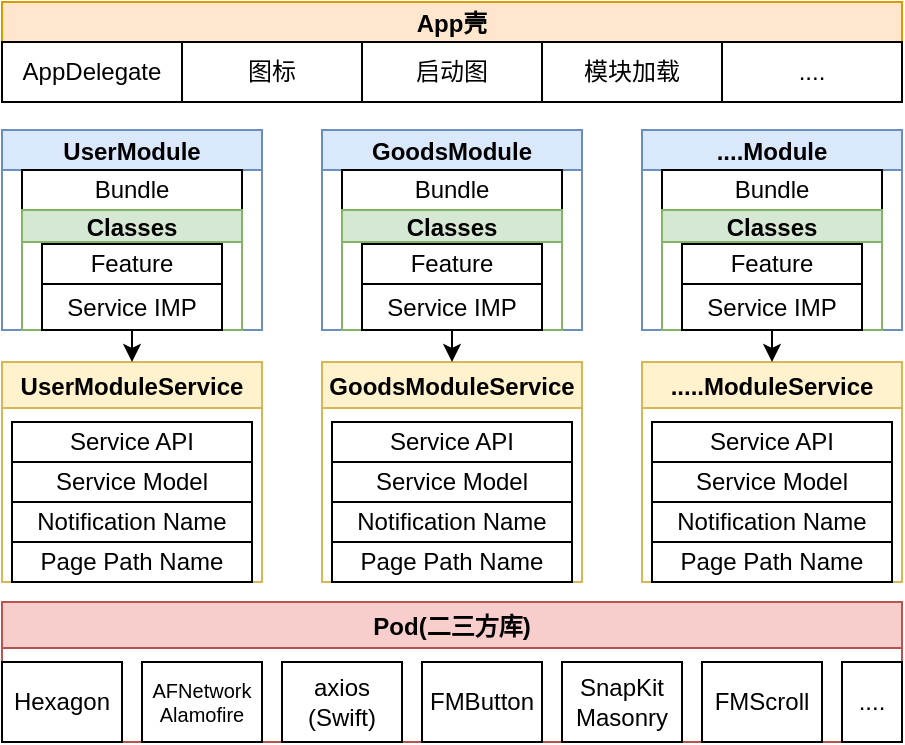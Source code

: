 <mxfile version="14.5.3" type="github">
  <diagram id="prtHgNgQTEPvFCAcTncT" name="Page-1">
    <mxGraphModel dx="1566" dy="781" grid="1" gridSize="10" guides="1" tooltips="1" connect="1" arrows="1" fold="1" page="1" pageScale="1" pageWidth="827" pageHeight="1169" math="0" shadow="0">
      <root>
        <mxCell id="0" />
        <mxCell id="1" parent="0" />
        <mxCell id="YU95mLcBvVO3n_A5TRTx-8" value="App壳" style="swimlane;startSize=20;fillColor=#ffe6cc;strokeColor=#d79b00;" parent="1" vertex="1">
          <mxGeometry x="160" y="80" width="450" height="50" as="geometry" />
        </mxCell>
        <mxCell id="YU95mLcBvVO3n_A5TRTx-9" value="AppDelegate" style="rounded=0;whiteSpace=wrap;html=1;" parent="YU95mLcBvVO3n_A5TRTx-8" vertex="1">
          <mxGeometry y="20" width="90" height="30" as="geometry" />
        </mxCell>
        <mxCell id="YU95mLcBvVO3n_A5TRTx-10" value="图标" style="rounded=0;whiteSpace=wrap;html=1;" parent="YU95mLcBvVO3n_A5TRTx-8" vertex="1">
          <mxGeometry x="90" y="20" width="90" height="30" as="geometry" />
        </mxCell>
        <mxCell id="YU95mLcBvVO3n_A5TRTx-11" value="启动图" style="rounded=0;whiteSpace=wrap;html=1;" parent="YU95mLcBvVO3n_A5TRTx-8" vertex="1">
          <mxGeometry x="180" y="20" width="90" height="30" as="geometry" />
        </mxCell>
        <mxCell id="YU95mLcBvVO3n_A5TRTx-12" value="模块加载" style="rounded=0;whiteSpace=wrap;html=1;" parent="YU95mLcBvVO3n_A5TRTx-8" vertex="1">
          <mxGeometry x="270" y="20" width="90" height="30" as="geometry" />
        </mxCell>
        <mxCell id="YU95mLcBvVO3n_A5TRTx-13" value="...." style="rounded=0;whiteSpace=wrap;html=1;" parent="YU95mLcBvVO3n_A5TRTx-8" vertex="1">
          <mxGeometry x="360" y="20" width="90" height="30" as="geometry" />
        </mxCell>
        <mxCell id="YU95mLcBvVO3n_A5TRTx-14" value="UserModule" style="swimlane;startSize=20;fillColor=#dae8fc;strokeColor=#6c8ebf;swimlaneFillColor=#ffffff;" parent="1" vertex="1">
          <mxGeometry x="160" y="144" width="130" height="100" as="geometry" />
        </mxCell>
        <mxCell id="YU95mLcBvVO3n_A5TRTx-15" value="Bundle" style="rounded=0;whiteSpace=wrap;html=1;" parent="YU95mLcBvVO3n_A5TRTx-14" vertex="1">
          <mxGeometry x="10" y="20" width="110" height="20" as="geometry" />
        </mxCell>
        <mxCell id="YU95mLcBvVO3n_A5TRTx-16" value="Classes" style="swimlane;fillColor=#d5e8d4;strokeColor=#82b366;startSize=16;" parent="YU95mLcBvVO3n_A5TRTx-14" vertex="1">
          <mxGeometry x="10" y="40" width="110" height="60" as="geometry" />
        </mxCell>
        <mxCell id="YU95mLcBvVO3n_A5TRTx-17" value="Service IMP" style="rounded=0;whiteSpace=wrap;html=1;" parent="YU95mLcBvVO3n_A5TRTx-16" vertex="1">
          <mxGeometry x="10" y="37" width="90" height="23" as="geometry" />
        </mxCell>
        <mxCell id="YU95mLcBvVO3n_A5TRTx-18" value="Feature" style="rounded=0;whiteSpace=wrap;html=1;" parent="YU95mLcBvVO3n_A5TRTx-16" vertex="1">
          <mxGeometry x="10" y="17" width="90" height="20" as="geometry" />
        </mxCell>
        <mxCell id="YU95mLcBvVO3n_A5TRTx-19" value="UserModuleService" style="swimlane;fillColor=#fff2cc;strokeColor=#d6b656;" parent="1" vertex="1">
          <mxGeometry x="160" y="260" width="130" height="110" as="geometry" />
        </mxCell>
        <mxCell id="YU95mLcBvVO3n_A5TRTx-22" value="Service API" style="rounded=0;whiteSpace=wrap;html=1;gradientColor=none;" parent="YU95mLcBvVO3n_A5TRTx-19" vertex="1">
          <mxGeometry x="5" y="30" width="120" height="20" as="geometry" />
        </mxCell>
        <mxCell id="YU95mLcBvVO3n_A5TRTx-23" value="Service Model" style="rounded=0;whiteSpace=wrap;html=1;gradientColor=none;" parent="YU95mLcBvVO3n_A5TRTx-19" vertex="1">
          <mxGeometry x="5" y="50" width="120" height="20" as="geometry" />
        </mxCell>
        <mxCell id="YU95mLcBvVO3n_A5TRTx-24" value="Notification Name" style="rounded=0;whiteSpace=wrap;html=1;gradientColor=none;" parent="YU95mLcBvVO3n_A5TRTx-19" vertex="1">
          <mxGeometry x="5" y="70" width="120" height="20" as="geometry" />
        </mxCell>
        <mxCell id="YU95mLcBvVO3n_A5TRTx-25" value="Page Path Name" style="rounded=0;whiteSpace=wrap;html=1;gradientColor=none;" parent="YU95mLcBvVO3n_A5TRTx-19" vertex="1">
          <mxGeometry x="5" y="90" width="120" height="20" as="geometry" />
        </mxCell>
        <mxCell id="YU95mLcBvVO3n_A5TRTx-20" style="edgeStyle=orthogonalEdgeStyle;rounded=0;orthogonalLoop=1;jettySize=auto;html=1;exitX=0.75;exitY=1;exitDx=0;exitDy=0;entryX=0.5;entryY=0;entryDx=0;entryDy=0;" parent="1" source="YU95mLcBvVO3n_A5TRTx-17" target="YU95mLcBvVO3n_A5TRTx-19" edge="1">
          <mxGeometry relative="1" as="geometry" />
        </mxCell>
        <mxCell id="YU95mLcBvVO3n_A5TRTx-27" value="GoodsModule" style="swimlane;startSize=20;fillColor=#dae8fc;strokeColor=#6c8ebf;swimlaneFillColor=#ffffff;" parent="1" vertex="1">
          <mxGeometry x="320" y="144" width="130" height="100" as="geometry" />
        </mxCell>
        <mxCell id="YU95mLcBvVO3n_A5TRTx-28" value="Bundle" style="rounded=0;whiteSpace=wrap;html=1;" parent="YU95mLcBvVO3n_A5TRTx-27" vertex="1">
          <mxGeometry x="10" y="20" width="110" height="20" as="geometry" />
        </mxCell>
        <mxCell id="YU95mLcBvVO3n_A5TRTx-29" value="Classes" style="swimlane;fillColor=#d5e8d4;strokeColor=#82b366;startSize=16;" parent="YU95mLcBvVO3n_A5TRTx-27" vertex="1">
          <mxGeometry x="10" y="40" width="110" height="60" as="geometry" />
        </mxCell>
        <mxCell id="YU95mLcBvVO3n_A5TRTx-30" value="Service IMP" style="rounded=0;whiteSpace=wrap;html=1;" parent="YU95mLcBvVO3n_A5TRTx-29" vertex="1">
          <mxGeometry x="10" y="37" width="90" height="23" as="geometry" />
        </mxCell>
        <mxCell id="YU95mLcBvVO3n_A5TRTx-31" value="Feature" style="rounded=0;whiteSpace=wrap;html=1;" parent="YU95mLcBvVO3n_A5TRTx-29" vertex="1">
          <mxGeometry x="10" y="17" width="90" height="20" as="geometry" />
        </mxCell>
        <mxCell id="YU95mLcBvVO3n_A5TRTx-32" value="GoodsModuleService" style="swimlane;fillColor=#fff2cc;strokeColor=#d6b656;" parent="1" vertex="1">
          <mxGeometry x="320" y="260" width="130" height="110" as="geometry" />
        </mxCell>
        <mxCell id="YU95mLcBvVO3n_A5TRTx-33" value="Service API" style="rounded=0;whiteSpace=wrap;html=1;gradientColor=none;" parent="YU95mLcBvVO3n_A5TRTx-32" vertex="1">
          <mxGeometry x="5" y="30" width="120" height="20" as="geometry" />
        </mxCell>
        <mxCell id="YU95mLcBvVO3n_A5TRTx-34" value="Service Model" style="rounded=0;whiteSpace=wrap;html=1;gradientColor=none;" parent="YU95mLcBvVO3n_A5TRTx-32" vertex="1">
          <mxGeometry x="5" y="50" width="120" height="20" as="geometry" />
        </mxCell>
        <mxCell id="YU95mLcBvVO3n_A5TRTx-35" value="Notification Name" style="rounded=0;whiteSpace=wrap;html=1;gradientColor=none;" parent="YU95mLcBvVO3n_A5TRTx-32" vertex="1">
          <mxGeometry x="5" y="70" width="120" height="20" as="geometry" />
        </mxCell>
        <mxCell id="YU95mLcBvVO3n_A5TRTx-36" value="Page Path Name" style="rounded=0;whiteSpace=wrap;html=1;gradientColor=none;" parent="YU95mLcBvVO3n_A5TRTx-32" vertex="1">
          <mxGeometry x="5" y="90" width="120" height="20" as="geometry" />
        </mxCell>
        <mxCell id="YU95mLcBvVO3n_A5TRTx-37" style="edgeStyle=orthogonalEdgeStyle;rounded=0;orthogonalLoop=1;jettySize=auto;html=1;exitX=0.75;exitY=1;exitDx=0;exitDy=0;entryX=0.5;entryY=0;entryDx=0;entryDy=0;" parent="1" source="YU95mLcBvVO3n_A5TRTx-30" target="YU95mLcBvVO3n_A5TRTx-32" edge="1">
          <mxGeometry relative="1" as="geometry" />
        </mxCell>
        <mxCell id="NfKm2U22eVUN3z-CTc0W-1" value="....Module" style="swimlane;startSize=20;fillColor=#dae8fc;strokeColor=#6c8ebf;swimlaneFillColor=#ffffff;" vertex="1" parent="1">
          <mxGeometry x="480" y="144" width="130" height="100" as="geometry" />
        </mxCell>
        <mxCell id="NfKm2U22eVUN3z-CTc0W-2" value="Bundle" style="rounded=0;whiteSpace=wrap;html=1;" vertex="1" parent="NfKm2U22eVUN3z-CTc0W-1">
          <mxGeometry x="10" y="20" width="110" height="20" as="geometry" />
        </mxCell>
        <mxCell id="NfKm2U22eVUN3z-CTc0W-3" value="Classes" style="swimlane;fillColor=#d5e8d4;strokeColor=#82b366;startSize=16;" vertex="1" parent="NfKm2U22eVUN3z-CTc0W-1">
          <mxGeometry x="10" y="40" width="110" height="60" as="geometry" />
        </mxCell>
        <mxCell id="NfKm2U22eVUN3z-CTc0W-4" value="Service IMP" style="rounded=0;whiteSpace=wrap;html=1;" vertex="1" parent="NfKm2U22eVUN3z-CTc0W-3">
          <mxGeometry x="10" y="37" width="90" height="23" as="geometry" />
        </mxCell>
        <mxCell id="NfKm2U22eVUN3z-CTc0W-5" value="Feature" style="rounded=0;whiteSpace=wrap;html=1;" vertex="1" parent="NfKm2U22eVUN3z-CTc0W-3">
          <mxGeometry x="10" y="17" width="90" height="20" as="geometry" />
        </mxCell>
        <mxCell id="NfKm2U22eVUN3z-CTc0W-6" value=".....ModuleService" style="swimlane;fillColor=#fff2cc;strokeColor=#d6b656;" vertex="1" parent="1">
          <mxGeometry x="480" y="260" width="130" height="110" as="geometry" />
        </mxCell>
        <mxCell id="NfKm2U22eVUN3z-CTc0W-7" value="Service API" style="rounded=0;whiteSpace=wrap;html=1;gradientColor=none;" vertex="1" parent="NfKm2U22eVUN3z-CTc0W-6">
          <mxGeometry x="5" y="30" width="120" height="20" as="geometry" />
        </mxCell>
        <mxCell id="NfKm2U22eVUN3z-CTc0W-8" value="Service Model" style="rounded=0;whiteSpace=wrap;html=1;gradientColor=none;" vertex="1" parent="NfKm2U22eVUN3z-CTc0W-6">
          <mxGeometry x="5" y="50" width="120" height="20" as="geometry" />
        </mxCell>
        <mxCell id="NfKm2U22eVUN3z-CTc0W-9" value="Notification Name" style="rounded=0;whiteSpace=wrap;html=1;gradientColor=none;" vertex="1" parent="NfKm2U22eVUN3z-CTc0W-6">
          <mxGeometry x="5" y="70" width="120" height="20" as="geometry" />
        </mxCell>
        <mxCell id="NfKm2U22eVUN3z-CTc0W-10" value="Page Path Name" style="rounded=0;whiteSpace=wrap;html=1;gradientColor=none;" vertex="1" parent="NfKm2U22eVUN3z-CTc0W-6">
          <mxGeometry x="5" y="90" width="120" height="20" as="geometry" />
        </mxCell>
        <mxCell id="NfKm2U22eVUN3z-CTc0W-11" style="edgeStyle=orthogonalEdgeStyle;rounded=0;orthogonalLoop=1;jettySize=auto;html=1;exitX=0.75;exitY=1;exitDx=0;exitDy=0;entryX=0.5;entryY=0;entryDx=0;entryDy=0;" edge="1" parent="1" source="NfKm2U22eVUN3z-CTc0W-4" target="NfKm2U22eVUN3z-CTc0W-6">
          <mxGeometry relative="1" as="geometry" />
        </mxCell>
        <mxCell id="NfKm2U22eVUN3z-CTc0W-12" value="Pod(二三方库)" style="swimlane;fillColor=#f8cecc;strokeColor=#b85450;" vertex="1" parent="1">
          <mxGeometry x="160" y="380" width="450" height="70" as="geometry" />
        </mxCell>
        <mxCell id="NfKm2U22eVUN3z-CTc0W-14" value="Hexagon" style="rounded=0;whiteSpace=wrap;html=1;labelPosition=center;verticalLabelPosition=middle;align=center;verticalAlign=middle;" vertex="1" parent="NfKm2U22eVUN3z-CTc0W-12">
          <mxGeometry y="30" width="60" height="40" as="geometry" />
        </mxCell>
        <mxCell id="NfKm2U22eVUN3z-CTc0W-15" value="&lt;font&gt;&lt;span style=&quot;font-size: 10px&quot;&gt;AFNetwork&lt;/span&gt;&lt;br&gt;&lt;span style=&quot;font-size: 10px&quot;&gt;Alamofire&lt;/span&gt;&lt;br&gt;&lt;/font&gt;" style="rounded=0;whiteSpace=wrap;html=1;labelPosition=center;verticalLabelPosition=middle;align=center;verticalAlign=middle;fontSize=10;" vertex="1" parent="NfKm2U22eVUN3z-CTc0W-12">
          <mxGeometry x="70" y="30" width="60" height="40" as="geometry" />
        </mxCell>
        <mxCell id="NfKm2U22eVUN3z-CTc0W-16" value="axios&lt;br&gt;(Swift)" style="rounded=0;whiteSpace=wrap;html=1;labelPosition=center;verticalLabelPosition=middle;align=center;verticalAlign=middle;" vertex="1" parent="NfKm2U22eVUN3z-CTc0W-12">
          <mxGeometry x="140" y="30" width="60" height="40" as="geometry" />
        </mxCell>
        <mxCell id="NfKm2U22eVUN3z-CTc0W-17" value="FMButton" style="rounded=0;whiteSpace=wrap;html=1;labelPosition=center;verticalLabelPosition=middle;align=center;verticalAlign=middle;" vertex="1" parent="NfKm2U22eVUN3z-CTc0W-12">
          <mxGeometry x="210" y="30" width="60" height="40" as="geometry" />
        </mxCell>
        <mxCell id="NfKm2U22eVUN3z-CTc0W-18" value="SnapKit&lt;br&gt;Masonry" style="rounded=0;whiteSpace=wrap;html=1;labelPosition=center;verticalLabelPosition=middle;align=center;verticalAlign=middle;" vertex="1" parent="NfKm2U22eVUN3z-CTc0W-12">
          <mxGeometry x="280" y="30" width="60" height="40" as="geometry" />
        </mxCell>
        <mxCell id="NfKm2U22eVUN3z-CTc0W-19" value="FMScroll" style="rounded=0;whiteSpace=wrap;html=1;labelPosition=center;verticalLabelPosition=middle;align=center;verticalAlign=middle;" vertex="1" parent="NfKm2U22eVUN3z-CTc0W-12">
          <mxGeometry x="350" y="30" width="60" height="40" as="geometry" />
        </mxCell>
        <mxCell id="NfKm2U22eVUN3z-CTc0W-20" value="...." style="rounded=0;whiteSpace=wrap;html=1;labelPosition=center;verticalLabelPosition=middle;align=center;verticalAlign=middle;" vertex="1" parent="1">
          <mxGeometry x="580" y="410" width="30" height="40" as="geometry" />
        </mxCell>
      </root>
    </mxGraphModel>
  </diagram>
</mxfile>
